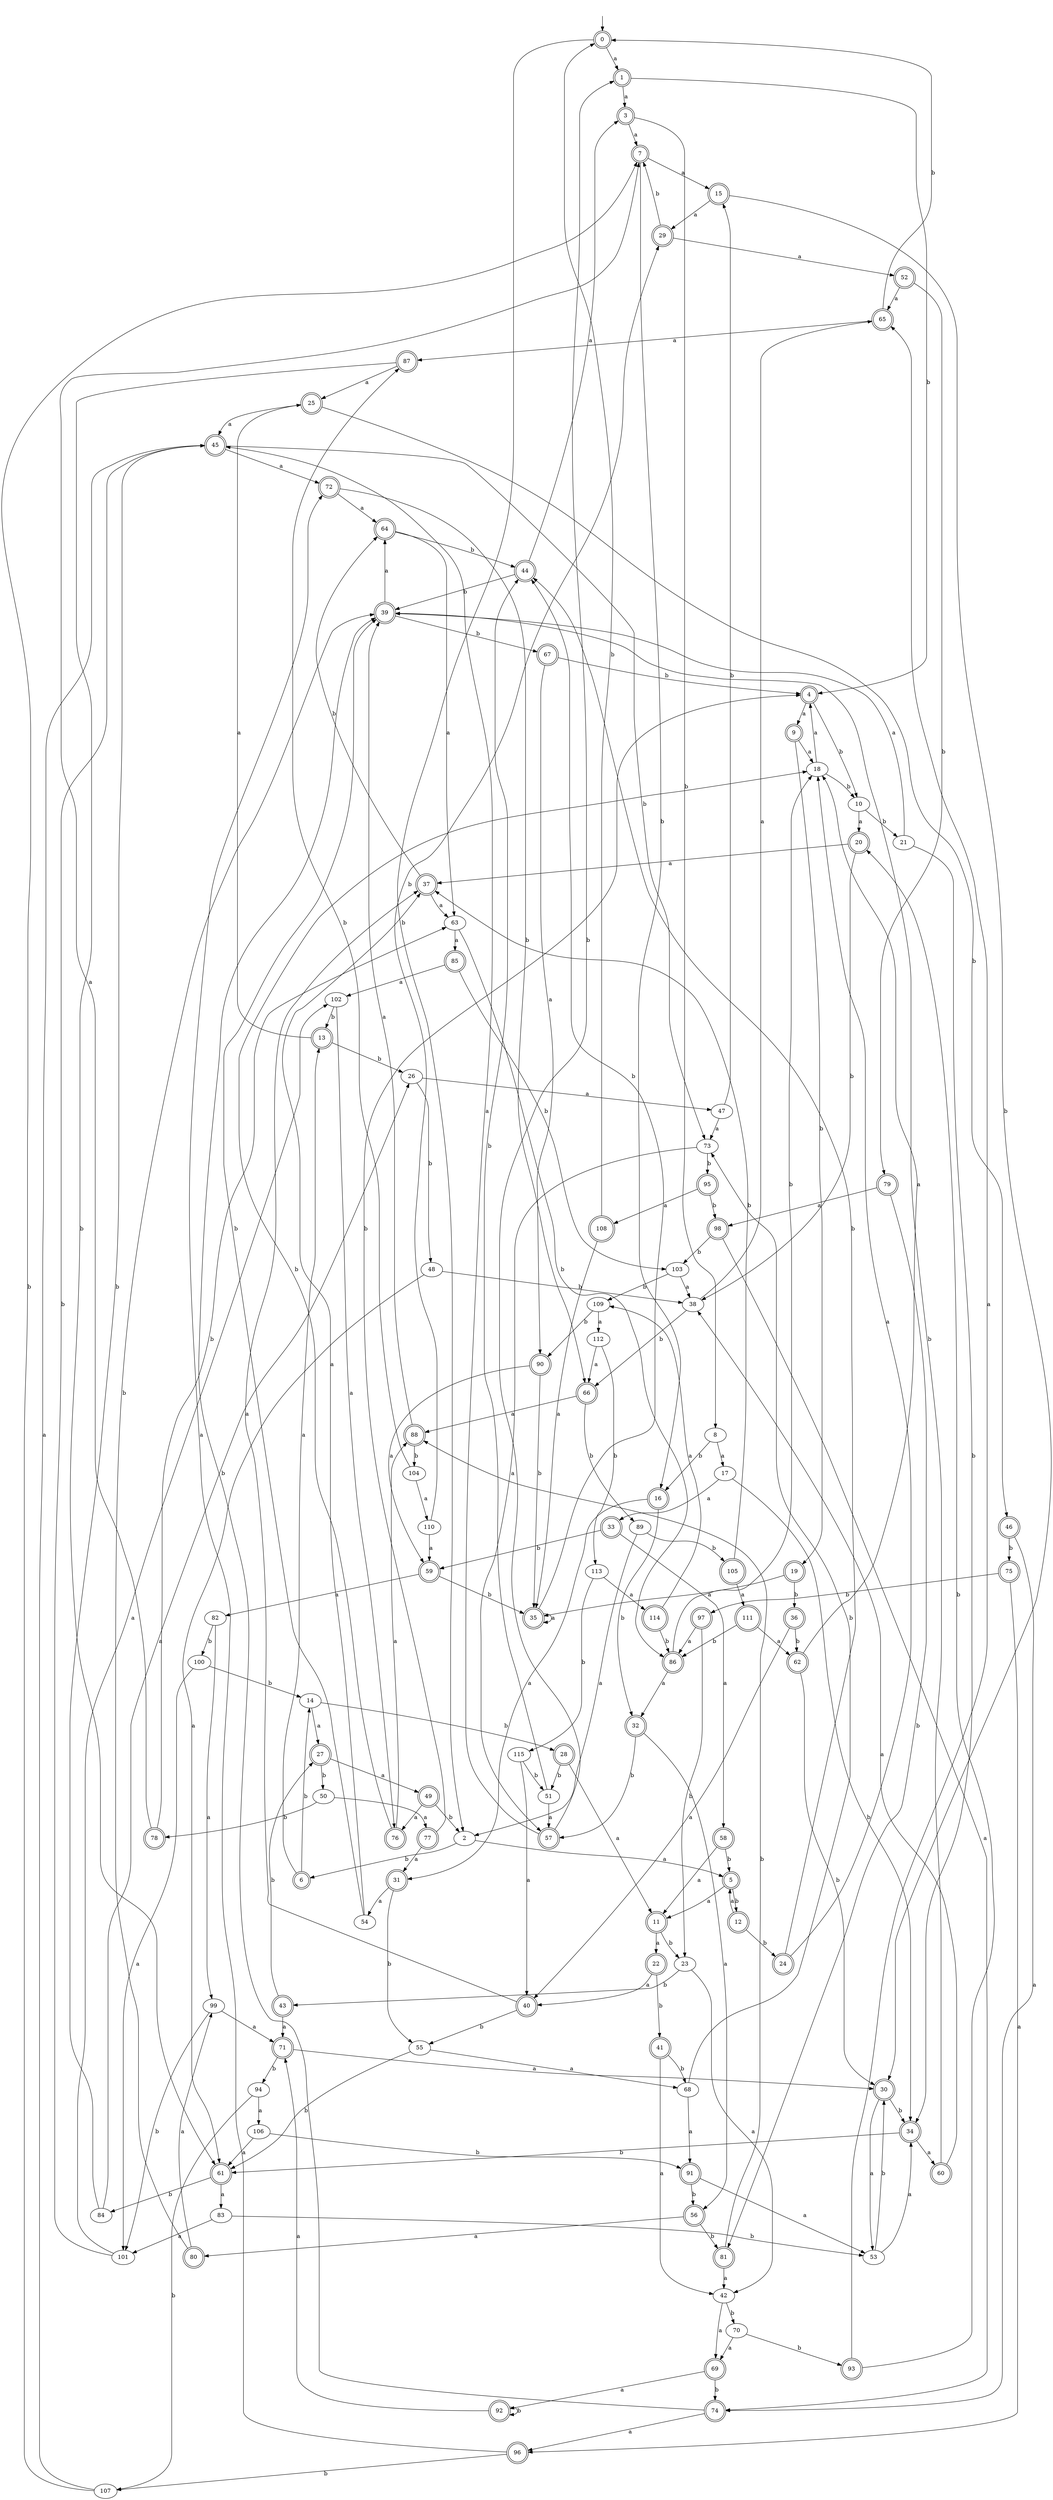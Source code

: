 digraph RandomDFA {
  __start0 [label="", shape=none];
  __start0 -> 0 [label=""];
  0 [shape=circle] [shape=doublecircle]
  0 -> 1 [label="a"]
  0 -> 2 [label="b"]
  1 [shape=doublecircle]
  1 -> 3 [label="a"]
  1 -> 4 [label="b"]
  2
  2 -> 5 [label="a"]
  2 -> 6 [label="b"]
  3 [shape=doublecircle]
  3 -> 7 [label="a"]
  3 -> 8 [label="b"]
  4 [shape=doublecircle]
  4 -> 9 [label="a"]
  4 -> 10 [label="b"]
  5 [shape=doublecircle]
  5 -> 11 [label="a"]
  5 -> 12 [label="b"]
  6 [shape=doublecircle]
  6 -> 13 [label="a"]
  6 -> 14 [label="b"]
  7 [shape=doublecircle]
  7 -> 15 [label="a"]
  7 -> 16 [label="b"]
  8
  8 -> 17 [label="a"]
  8 -> 16 [label="b"]
  9 [shape=doublecircle]
  9 -> 18 [label="a"]
  9 -> 19 [label="b"]
  10
  10 -> 20 [label="a"]
  10 -> 21 [label="b"]
  11 [shape=doublecircle]
  11 -> 22 [label="a"]
  11 -> 23 [label="b"]
  12 [shape=doublecircle]
  12 -> 5 [label="a"]
  12 -> 24 [label="b"]
  13 [shape=doublecircle]
  13 -> 25 [label="a"]
  13 -> 26 [label="b"]
  14
  14 -> 27 [label="a"]
  14 -> 28 [label="b"]
  15 [shape=doublecircle]
  15 -> 29 [label="a"]
  15 -> 30 [label="b"]
  16 [shape=doublecircle]
  16 -> 31 [label="a"]
  16 -> 32 [label="b"]
  17
  17 -> 33 [label="a"]
  17 -> 34 [label="b"]
  18
  18 -> 4 [label="a"]
  18 -> 10 [label="b"]
  19 [shape=doublecircle]
  19 -> 35 [label="a"]
  19 -> 36 [label="b"]
  20 [shape=doublecircle]
  20 -> 37 [label="a"]
  20 -> 38 [label="b"]
  21
  21 -> 39 [label="a"]
  21 -> 34 [label="b"]
  22 [shape=doublecircle]
  22 -> 40 [label="a"]
  22 -> 41 [label="b"]
  23
  23 -> 42 [label="a"]
  23 -> 43 [label="b"]
  24 [shape=doublecircle]
  24 -> 18 [label="a"]
  24 -> 44 [label="b"]
  25 [shape=doublecircle]
  25 -> 45 [label="a"]
  25 -> 46 [label="b"]
  26
  26 -> 47 [label="a"]
  26 -> 48 [label="b"]
  27 [shape=doublecircle]
  27 -> 49 [label="a"]
  27 -> 50 [label="b"]
  28 [shape=doublecircle]
  28 -> 11 [label="a"]
  28 -> 51 [label="b"]
  29 [shape=doublecircle]
  29 -> 52 [label="a"]
  29 -> 7 [label="b"]
  30 [shape=doublecircle]
  30 -> 53 [label="a"]
  30 -> 34 [label="b"]
  31 [shape=doublecircle]
  31 -> 54 [label="a"]
  31 -> 55 [label="b"]
  32 [shape=doublecircle]
  32 -> 56 [label="a"]
  32 -> 57 [label="b"]
  33 [shape=doublecircle]
  33 -> 58 [label="a"]
  33 -> 59 [label="b"]
  34 [shape=doublecircle]
  34 -> 60 [label="a"]
  34 -> 61 [label="b"]
  35 [shape=doublecircle]
  35 -> 35 [label="a"]
  35 -> 44 [label="b"]
  36 [shape=doublecircle]
  36 -> 40 [label="a"]
  36 -> 62 [label="b"]
  37 [shape=doublecircle]
  37 -> 63 [label="a"]
  37 -> 64 [label="b"]
  38
  38 -> 65 [label="a"]
  38 -> 66 [label="b"]
  39 [shape=doublecircle]
  39 -> 64 [label="a"]
  39 -> 67 [label="b"]
  40 [shape=doublecircle]
  40 -> 37 [label="a"]
  40 -> 55 [label="b"]
  41 [shape=doublecircle]
  41 -> 42 [label="a"]
  41 -> 68 [label="b"]
  42
  42 -> 69 [label="a"]
  42 -> 70 [label="b"]
  43 [shape=doublecircle]
  43 -> 71 [label="a"]
  43 -> 27 [label="b"]
  44 [shape=doublecircle]
  44 -> 3 [label="a"]
  44 -> 39 [label="b"]
  45 [shape=doublecircle]
  45 -> 72 [label="a"]
  45 -> 73 [label="b"]
  46 [shape=doublecircle]
  46 -> 74 [label="a"]
  46 -> 75 [label="b"]
  47
  47 -> 73 [label="a"]
  47 -> 15 [label="b"]
  48
  48 -> 61 [label="a"]
  48 -> 38 [label="b"]
  49 [shape=doublecircle]
  49 -> 76 [label="a"]
  49 -> 2 [label="b"]
  50
  50 -> 77 [label="a"]
  50 -> 78 [label="b"]
  51
  51 -> 57 [label="a"]
  51 -> 44 [label="b"]
  52 [shape=doublecircle]
  52 -> 65 [label="a"]
  52 -> 79 [label="b"]
  53
  53 -> 34 [label="a"]
  53 -> 30 [label="b"]
  54
  54 -> 37 [label="a"]
  54 -> 39 [label="b"]
  55
  55 -> 68 [label="a"]
  55 -> 61 [label="b"]
  56 [shape=doublecircle]
  56 -> 80 [label="a"]
  56 -> 81 [label="b"]
  57 [shape=doublecircle]
  57 -> 45 [label="a"]
  57 -> 1 [label="b"]
  58 [shape=doublecircle]
  58 -> 11 [label="a"]
  58 -> 5 [label="b"]
  59 [shape=doublecircle]
  59 -> 82 [label="a"]
  59 -> 35 [label="b"]
  60 [shape=doublecircle]
  60 -> 38 [label="a"]
  60 -> 39 [label="b"]
  61 [shape=doublecircle]
  61 -> 83 [label="a"]
  61 -> 84 [label="b"]
  62 [shape=doublecircle]
  62 -> 18 [label="a"]
  62 -> 30 [label="b"]
  63
  63 -> 85 [label="a"]
  63 -> 86 [label="b"]
  64 [shape=doublecircle]
  64 -> 63 [label="a"]
  64 -> 44 [label="b"]
  65 [shape=doublecircle]
  65 -> 87 [label="a"]
  65 -> 0 [label="b"]
  66 [shape=doublecircle]
  66 -> 88 [label="a"]
  66 -> 89 [label="b"]
  67 [shape=doublecircle]
  67 -> 90 [label="a"]
  67 -> 4 [label="b"]
  68
  68 -> 91 [label="a"]
  68 -> 73 [label="b"]
  69 [shape=doublecircle]
  69 -> 92 [label="a"]
  69 -> 74 [label="b"]
  70
  70 -> 69 [label="a"]
  70 -> 93 [label="b"]
  71 [shape=doublecircle]
  71 -> 30 [label="a"]
  71 -> 94 [label="b"]
  72 [shape=doublecircle]
  72 -> 64 [label="a"]
  72 -> 66 [label="b"]
  73
  73 -> 57 [label="a"]
  73 -> 95 [label="b"]
  74 [shape=doublecircle]
  74 -> 96 [label="a"]
  74 -> 39 [label="b"]
  75 [shape=doublecircle]
  75 -> 96 [label="a"]
  75 -> 97 [label="b"]
  76 [shape=doublecircle]
  76 -> 88 [label="a"]
  76 -> 18 [label="b"]
  77 [shape=doublecircle]
  77 -> 31 [label="a"]
  77 -> 4 [label="b"]
  78 [shape=doublecircle]
  78 -> 7 [label="a"]
  78 -> 63 [label="b"]
  79 [shape=doublecircle]
  79 -> 98 [label="a"]
  79 -> 81 [label="b"]
  80 [shape=doublecircle]
  80 -> 99 [label="a"]
  80 -> 39 [label="b"]
  81 [shape=doublecircle]
  81 -> 42 [label="a"]
  81 -> 88 [label="b"]
  82
  82 -> 99 [label="a"]
  82 -> 100 [label="b"]
  83
  83 -> 101 [label="a"]
  83 -> 53 [label="b"]
  84
  84 -> 26 [label="a"]
  84 -> 45 [label="b"]
  85 [shape=doublecircle]
  85 -> 102 [label="a"]
  85 -> 103 [label="b"]
  86 [shape=doublecircle]
  86 -> 32 [label="a"]
  86 -> 18 [label="b"]
  87 [shape=doublecircle]
  87 -> 25 [label="a"]
  87 -> 61 [label="b"]
  88 [shape=doublecircle]
  88 -> 39 [label="a"]
  88 -> 104 [label="b"]
  89
  89 -> 2 [label="a"]
  89 -> 105 [label="b"]
  90 [shape=doublecircle]
  90 -> 59 [label="a"]
  90 -> 35 [label="b"]
  91 [shape=doublecircle]
  91 -> 53 [label="a"]
  91 -> 56 [label="b"]
  92 [shape=doublecircle]
  92 -> 71 [label="a"]
  92 -> 92 [label="b"]
  93 [shape=doublecircle]
  93 -> 65 [label="a"]
  93 -> 20 [label="b"]
  94
  94 -> 106 [label="a"]
  94 -> 107 [label="b"]
  95 [shape=doublecircle]
  95 -> 108 [label="a"]
  95 -> 98 [label="b"]
  96 [shape=doublecircle]
  96 -> 72 [label="a"]
  96 -> 107 [label="b"]
  97 [shape=doublecircle]
  97 -> 86 [label="a"]
  97 -> 23 [label="b"]
  98 [shape=doublecircle]
  98 -> 74 [label="a"]
  98 -> 103 [label="b"]
  99
  99 -> 71 [label="a"]
  99 -> 101 [label="b"]
  100
  100 -> 101 [label="a"]
  100 -> 14 [label="b"]
  101
  101 -> 102 [label="a"]
  101 -> 45 [label="b"]
  102
  102 -> 76 [label="a"]
  102 -> 13 [label="b"]
  103
  103 -> 38 [label="a"]
  103 -> 109 [label="b"]
  104
  104 -> 110 [label="a"]
  104 -> 87 [label="b"]
  105 [shape=doublecircle]
  105 -> 111 [label="a"]
  105 -> 37 [label="b"]
  106
  106 -> 61 [label="a"]
  106 -> 91 [label="b"]
  107
  107 -> 45 [label="a"]
  107 -> 7 [label="b"]
  108 [shape=doublecircle]
  108 -> 35 [label="a"]
  108 -> 0 [label="b"]
  109
  109 -> 112 [label="a"]
  109 -> 90 [label="b"]
  110
  110 -> 59 [label="a"]
  110 -> 29 [label="b"]
  111 [shape=doublecircle]
  111 -> 62 [label="a"]
  111 -> 86 [label="b"]
  112
  112 -> 66 [label="a"]
  112 -> 113 [label="b"]
  113
  113 -> 114 [label="a"]
  113 -> 115 [label="b"]
  114 [shape=doublecircle]
  114 -> 109 [label="a"]
  114 -> 86 [label="b"]
  115
  115 -> 40 [label="a"]
  115 -> 51 [label="b"]
}
